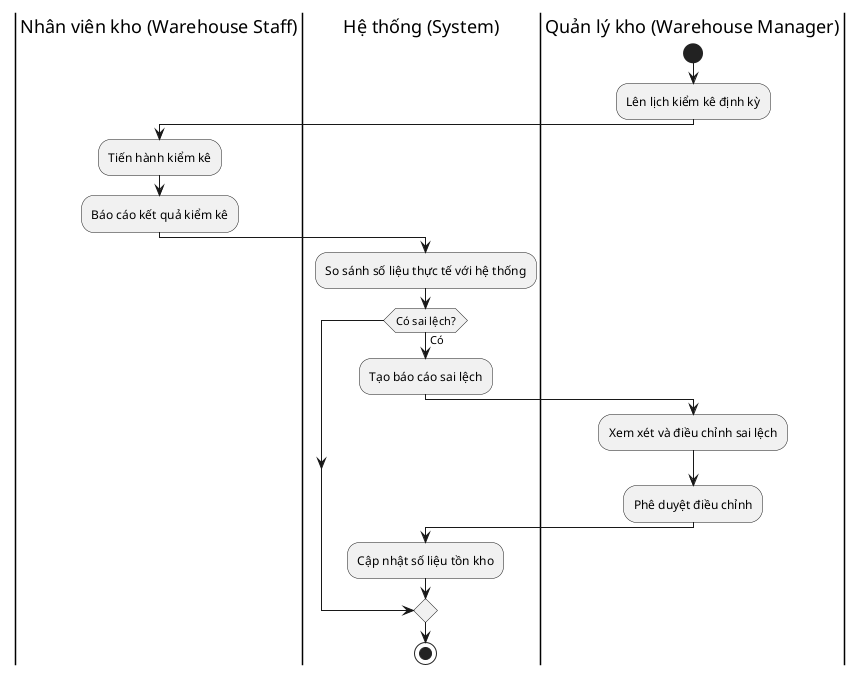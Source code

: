 @startuml Inventory Audit
|Nhân viên kho (Warehouse Staff)|
|Hệ thống (System)|
|Quản lý kho (Warehouse Manager)|

start
|Quản lý kho (Warehouse Manager)|
:Lên lịch kiểm kê định kỳ;

|Nhân viên kho (Warehouse Staff)|
:Tiến hành kiểm kê;
:Báo cáo kết quả kiểm kê;

|Hệ thống (System)|
:So sánh số liệu thực tế với hệ thống;

if (Có sai lệch?) then (Có)
  :Tạo báo cáo sai lệch;
  
  |Quản lý kho (Warehouse Manager)|
  :Xem xét và điều chỉnh sai lệch;
  :Phê duyệt điều chỉnh;
  
  |Hệ thống (System)|
  :Cập nhật số liệu tồn kho;
endif
stop
@enduml